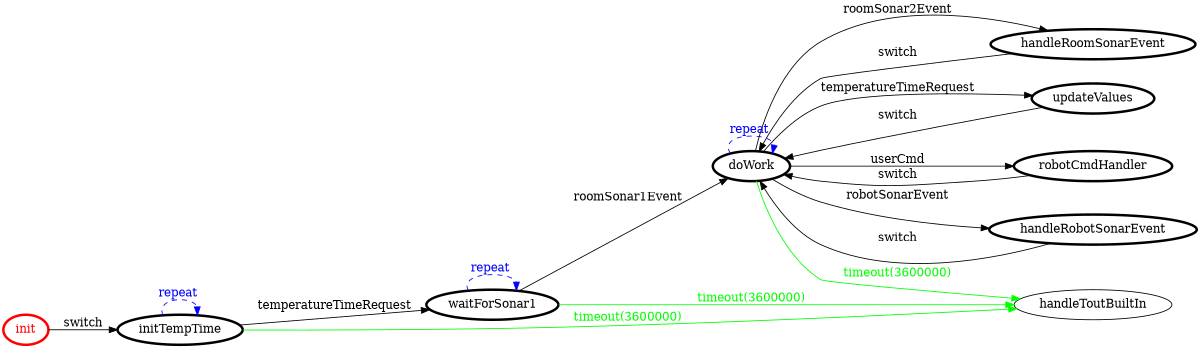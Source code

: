 /*
*
* A GraphViz DOT FSM description 
* Please use a GraphViz visualizer (like http://www.webgraphviz.com)
*  
*/

digraph finite_state_machine {
	rankdir=LR
	size="8,5"
	
	init [ color = red ][ fontcolor = red ][ penwidth = 3 ]
	handleRoomSonarEvent [ color = black ][ fontcolor = black ][ penwidth = 3 ]
	doWork [ color = black ][ fontcolor = black ][ penwidth = 3 ]
	initTempTime [ color = black ][ fontcolor = black ][ penwidth = 3 ]
	updateValues [ color = black ][ fontcolor = black ][ penwidth = 3 ]
	waitForSonar1 [ color = black ][ fontcolor = black ][ penwidth = 3 ]
	robotCmdHandler [ color = black ][ fontcolor = black ][ penwidth = 3 ]
	handleRobotSonarEvent [ color = black ][ fontcolor = black ][ penwidth = 3 ]
	
	initTempTime -> initTempTime [ label = "repeat "][ style = dashed ][ color = blue ][ fontcolor = blue ]
	doWork -> handleToutBuiltIn [ label = "timeout(3600000)" ][ color = green ][ fontcolor = green ]
	doWork -> handleRoomSonarEvent [ label = "roomSonar2Event" ][ color = black ][ fontcolor = black ]
	updateValues -> doWork [ label = "switch" ][ color = black ][ fontcolor = black ]
	handleRobotSonarEvent -> doWork [ label = "switch" ][ color = black ][ fontcolor = black ]
	doWork -> handleRobotSonarEvent [ label = "robotSonarEvent" ][ color = black ][ fontcolor = black ]
	initTempTime -> handleToutBuiltIn [ label = "timeout(3600000)" ][ color = green ][ fontcolor = green ]
	initTempTime -> waitForSonar1 [ label = "temperatureTimeRequest" ][ color = black ][ fontcolor = black ]
	doWork -> updateValues [ label = "temperatureTimeRequest" ][ color = black ][ fontcolor = black ]
	robotCmdHandler -> doWork [ label = "switch" ][ color = black ][ fontcolor = black ]
	handleRoomSonarEvent -> doWork [ label = "switch" ][ color = black ][ fontcolor = black ]
	init -> initTempTime [ label = "switch" ][ color = black ][ fontcolor = black ]
	waitForSonar1 -> handleToutBuiltIn [ label = "timeout(3600000)" ][ color = green ][ fontcolor = green ]
	doWork -> doWork [ label = "repeat "][ style = dashed ][ color = blue ][ fontcolor = blue ]
	waitForSonar1 -> waitForSonar1 [ label = "repeat "][ style = dashed ][ color = blue ][ fontcolor = blue ]
	waitForSonar1 -> doWork [ label = "roomSonar1Event" ][ color = black ][ fontcolor = black ]
	doWork -> robotCmdHandler [ label = "userCmd" ][ color = black ][ fontcolor = black ]
}
